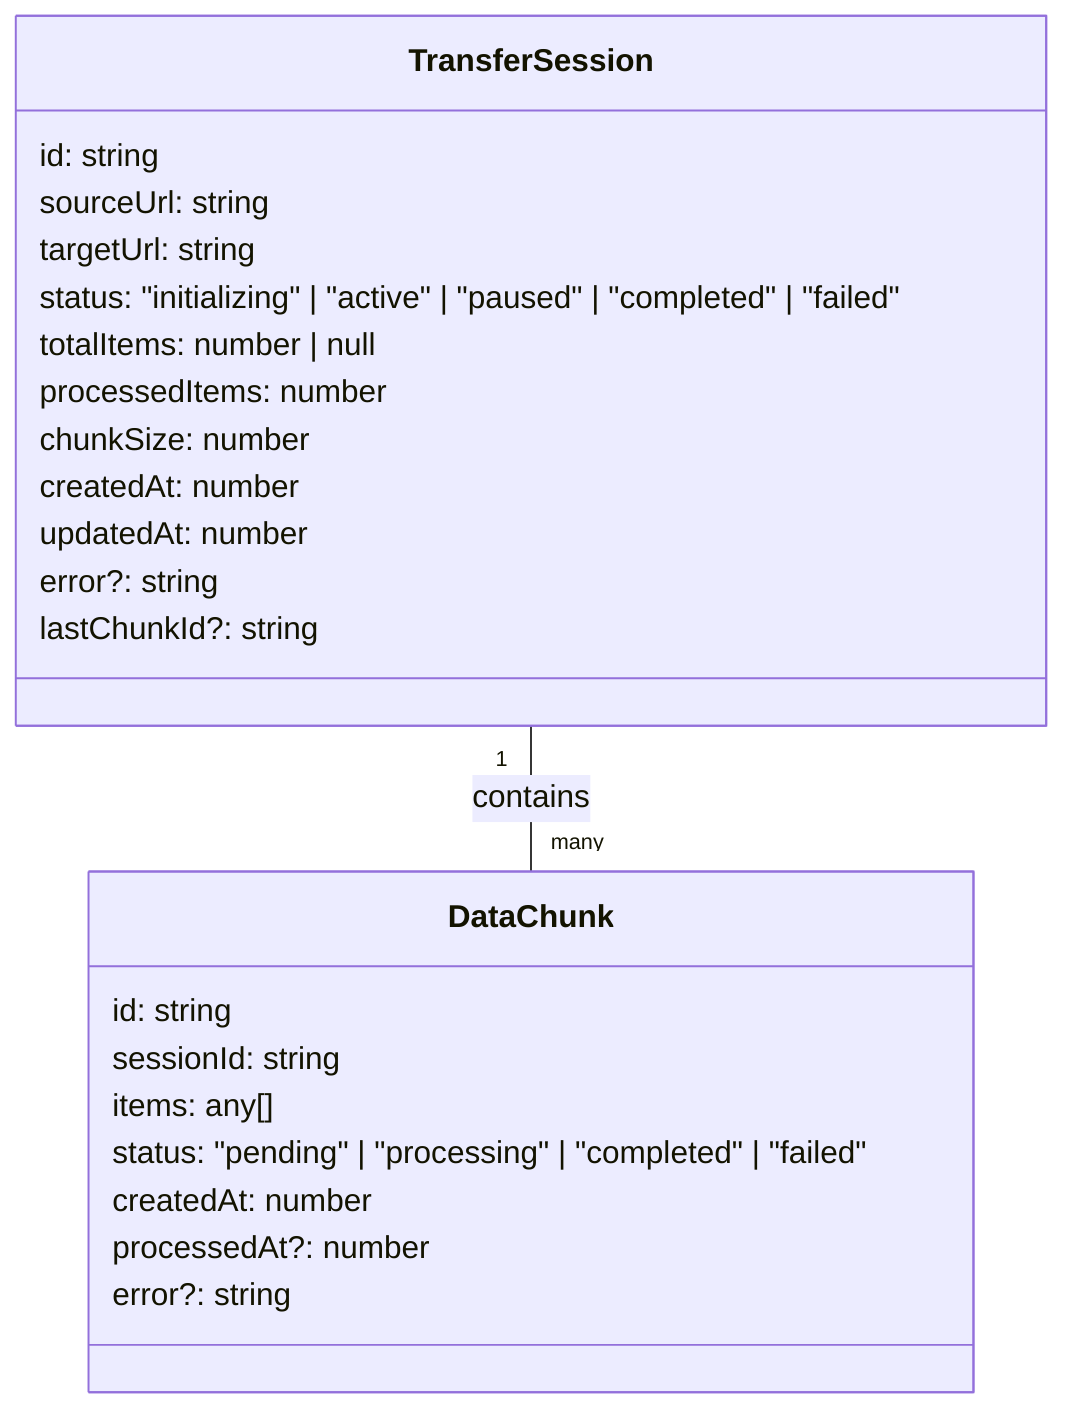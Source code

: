 classDiagram
    class TransferSession {
        id: string
        sourceUrl: string
        targetUrl: string
        status: "initializing" | "active" | "paused" | "completed" | "failed"
        totalItems: number | null
        processedItems: number
        chunkSize: number
        createdAt: number
        updatedAt: number
        error?: string
        lastChunkId?: string
    }
    
    class DataChunk {
        id: string
        sessionId: string
        items: any[]
        status: "pending" | "processing" | "completed" | "failed"
        createdAt: number
        processedAt?: number
        error?: string
    }
    
    TransferSession "1" -- "many" DataChunk : contains
